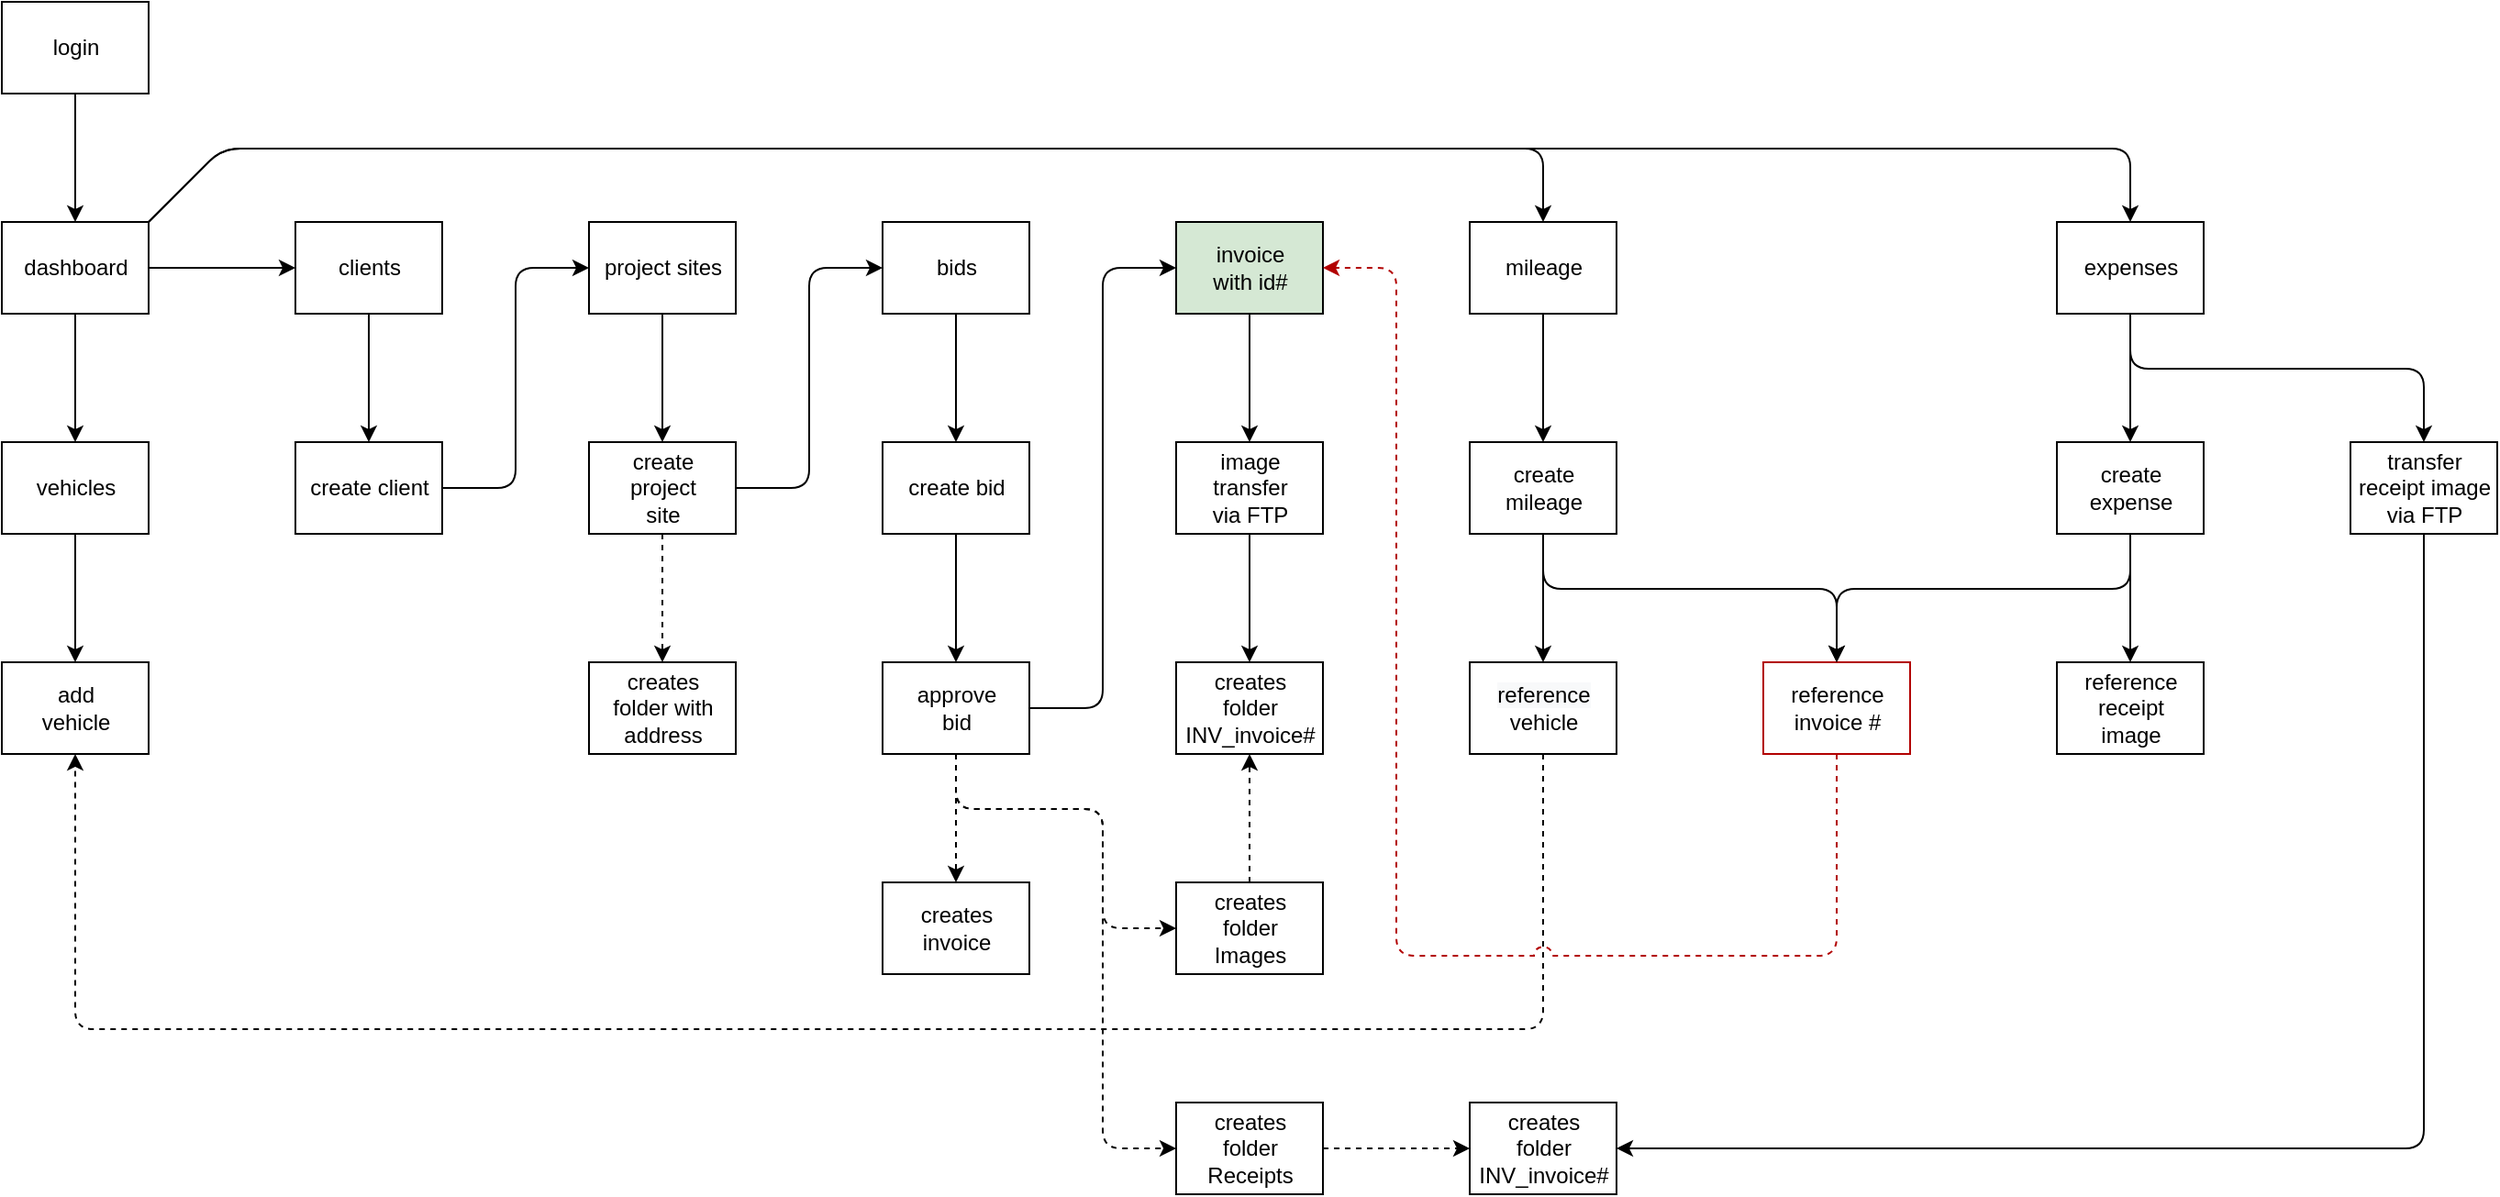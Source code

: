 <mxfile version="13.5.7" type="device"><diagram id="7cex-HDrrgR4zFq15llm" name="Page-1"><mxGraphModel dx="1422" dy="1922" grid="1" gridSize="10" guides="1" tooltips="1" connect="1" arrows="1" fold="1" page="1" pageScale="1" pageWidth="850" pageHeight="1100" math="0" shadow="0"><root><mxCell id="0"/><mxCell id="1" parent="0"/><mxCell id="SOvV1ixxqAqrE4NRdIIj-1" value="login" style="html=1;" vertex="1" parent="1"><mxGeometry x="200" y="-80" width="80" height="50" as="geometry"/></mxCell><mxCell id="SOvV1ixxqAqrE4NRdIIj-2" value="dashboard" style="html=1;" vertex="1" parent="1"><mxGeometry x="200" y="40" width="80" height="50" as="geometry"/></mxCell><mxCell id="SOvV1ixxqAqrE4NRdIIj-3" value="clients" style="html=1;" vertex="1" parent="1"><mxGeometry x="360" y="40" width="80" height="50" as="geometry"/></mxCell><mxCell id="SOvV1ixxqAqrE4NRdIIj-4" value="create client" style="html=1;" vertex="1" parent="1"><mxGeometry x="360" y="160" width="80" height="50" as="geometry"/></mxCell><mxCell id="SOvV1ixxqAqrE4NRdIIj-5" value="project sites" style="html=1;" vertex="1" parent="1"><mxGeometry x="520" y="40" width="80" height="50" as="geometry"/></mxCell><mxCell id="SOvV1ixxqAqrE4NRdIIj-6" value="create&lt;br&gt;project&lt;br&gt;site" style="html=1;" vertex="1" parent="1"><mxGeometry x="520" y="160" width="80" height="50" as="geometry"/></mxCell><mxCell id="SOvV1ixxqAqrE4NRdIIj-7" value="bids" style="html=1;" vertex="1" parent="1"><mxGeometry x="680" y="40" width="80" height="50" as="geometry"/></mxCell><mxCell id="SOvV1ixxqAqrE4NRdIIj-8" value="create bid" style="html=1;" vertex="1" parent="1"><mxGeometry x="680" y="160" width="80" height="50" as="geometry"/></mxCell><mxCell id="SOvV1ixxqAqrE4NRdIIj-9" value="" style="endArrow=classic;html=1;exitX=0.5;exitY=1;exitDx=0;exitDy=0;entryX=0.5;entryY=0;entryDx=0;entryDy=0;" edge="1" parent="1" source="SOvV1ixxqAqrE4NRdIIj-1" target="SOvV1ixxqAqrE4NRdIIj-2"><mxGeometry width="50" height="50" relative="1" as="geometry"><mxPoint x="160" y="180" as="sourcePoint"/><mxPoint x="210" y="130" as="targetPoint"/></mxGeometry></mxCell><mxCell id="SOvV1ixxqAqrE4NRdIIj-10" value="" style="endArrow=classic;html=1;exitX=1;exitY=0.5;exitDx=0;exitDy=0;entryX=0;entryY=0.5;entryDx=0;entryDy=0;" edge="1" parent="1" source="SOvV1ixxqAqrE4NRdIIj-2" target="SOvV1ixxqAqrE4NRdIIj-3"><mxGeometry width="50" height="50" relative="1" as="geometry"><mxPoint x="310" y="150" as="sourcePoint"/><mxPoint x="360" y="100" as="targetPoint"/></mxGeometry></mxCell><mxCell id="SOvV1ixxqAqrE4NRdIIj-11" value="" style="endArrow=classic;html=1;exitX=0.5;exitY=1;exitDx=0;exitDy=0;entryX=0.5;entryY=0;entryDx=0;entryDy=0;" edge="1" parent="1" source="SOvV1ixxqAqrE4NRdIIj-3" target="SOvV1ixxqAqrE4NRdIIj-4"><mxGeometry width="50" height="50" relative="1" as="geometry"><mxPoint x="510" y="300" as="sourcePoint"/><mxPoint x="510" y="110" as="targetPoint"/></mxGeometry></mxCell><mxCell id="SOvV1ixxqAqrE4NRdIIj-12" value="" style="endArrow=classic;html=1;exitX=0.5;exitY=1;exitDx=0;exitDy=0;entryX=0.5;entryY=0;entryDx=0;entryDy=0;" edge="1" parent="1" source="SOvV1ixxqAqrE4NRdIIj-5" target="SOvV1ixxqAqrE4NRdIIj-6"><mxGeometry width="50" height="50" relative="1" as="geometry"><mxPoint x="590" y="340" as="sourcePoint"/><mxPoint x="640" y="290" as="targetPoint"/></mxGeometry></mxCell><mxCell id="SOvV1ixxqAqrE4NRdIIj-13" value="" style="endArrow=classic;html=1;exitX=0.5;exitY=1;exitDx=0;exitDy=0;" edge="1" parent="1" source="SOvV1ixxqAqrE4NRdIIj-7" target="SOvV1ixxqAqrE4NRdIIj-8"><mxGeometry width="50" height="50" relative="1" as="geometry"><mxPoint x="710" y="320" as="sourcePoint"/><mxPoint x="760" y="270" as="targetPoint"/></mxGeometry></mxCell><mxCell id="SOvV1ixxqAqrE4NRdIIj-14" value="" style="endArrow=classic;html=1;exitX=1;exitY=0.5;exitDx=0;exitDy=0;entryX=0;entryY=0.5;entryDx=0;entryDy=0;" edge="1" parent="1" source="SOvV1ixxqAqrE4NRdIIj-4" target="SOvV1ixxqAqrE4NRdIIj-5"><mxGeometry width="50" height="50" relative="1" as="geometry"><mxPoint x="460" y="160" as="sourcePoint"/><mxPoint x="510" y="110" as="targetPoint"/><Array as="points"><mxPoint x="480" y="185"/><mxPoint x="480" y="65"/></Array></mxGeometry></mxCell><mxCell id="SOvV1ixxqAqrE4NRdIIj-15" value="" style="endArrow=classic;html=1;exitX=1;exitY=0.5;exitDx=0;exitDy=0;entryX=0;entryY=0.5;entryDx=0;entryDy=0;" edge="1" parent="1" source="SOvV1ixxqAqrE4NRdIIj-6" target="SOvV1ixxqAqrE4NRdIIj-7"><mxGeometry width="50" height="50" relative="1" as="geometry"><mxPoint x="610" y="140" as="sourcePoint"/><mxPoint x="660" y="90" as="targetPoint"/><Array as="points"><mxPoint x="640" y="185"/><mxPoint x="640" y="65"/></Array></mxGeometry></mxCell><mxCell id="SOvV1ixxqAqrE4NRdIIj-16" value="approve&lt;br&gt;bid" style="html=1;" vertex="1" parent="1"><mxGeometry x="680" y="280" width="80" height="50" as="geometry"/></mxCell><mxCell id="SOvV1ixxqAqrE4NRdIIj-17" value="" style="endArrow=classic;html=1;exitX=0.5;exitY=1;exitDx=0;exitDy=0;entryX=0.5;entryY=0;entryDx=0;entryDy=0;" edge="1" parent="1" source="SOvV1ixxqAqrE4NRdIIj-8" target="SOvV1ixxqAqrE4NRdIIj-16"><mxGeometry width="50" height="50" relative="1" as="geometry"><mxPoint x="730" y="430" as="sourcePoint"/><mxPoint x="780" y="380" as="targetPoint"/></mxGeometry></mxCell><mxCell id="SOvV1ixxqAqrE4NRdIIj-19" value="creates&lt;br&gt;folder&lt;br&gt;Receipts" style="html=1;" vertex="1" parent="1"><mxGeometry x="840" y="520" width="80" height="50" as="geometry"/></mxCell><mxCell id="SOvV1ixxqAqrE4NRdIIj-20" value="mileage" style="html=1;" vertex="1" parent="1"><mxGeometry x="1000" y="40" width="80" height="50" as="geometry"/></mxCell><mxCell id="SOvV1ixxqAqrE4NRdIIj-21" value="creates&lt;br&gt;invoice" style="html=1;" vertex="1" parent="1"><mxGeometry x="680" y="400" width="80" height="50" as="geometry"/></mxCell><mxCell id="SOvV1ixxqAqrE4NRdIIj-22" value="invoice&lt;br&gt;with id#" style="html=1;fillColor=#D5E8D4;" vertex="1" parent="1"><mxGeometry x="840" y="40" width="80" height="50" as="geometry"/></mxCell><mxCell id="SOvV1ixxqAqrE4NRdIIj-23" value="&lt;span style=&quot;color: rgb(0 , 0 , 0) ; font-family: &amp;#34;helvetica&amp;#34; ; font-size: 12px ; font-style: normal ; font-weight: 400 ; letter-spacing: normal ; text-align: center ; text-indent: 0px ; text-transform: none ; word-spacing: 0px ; background-color: rgb(248 , 249 , 250) ; display: inline ; float: none&quot;&gt;reference&lt;/span&gt;&lt;br style=&quot;color: rgb(0 , 0 , 0) ; font-family: &amp;#34;helvetica&amp;#34; ; font-size: 12px ; font-style: normal ; font-weight: 400 ; letter-spacing: normal ; text-align: center ; text-indent: 0px ; text-transform: none ; word-spacing: 0px ; background-color: rgb(248 , 249 , 250)&quot;&gt;&lt;font face=&quot;helvetica&quot;&gt;vehicle&lt;/font&gt;" style="html=1;" vertex="1" parent="1"><mxGeometry x="1000" y="280" width="80" height="50" as="geometry"/></mxCell><mxCell id="SOvV1ixxqAqrE4NRdIIj-24" value="creates&lt;br&gt;folder&lt;br&gt;INV_invoice#" style="html=1;" vertex="1" parent="1"><mxGeometry x="840" y="280" width="80" height="50" as="geometry"/></mxCell><mxCell id="SOvV1ixxqAqrE4NRdIIj-25" value="creates&lt;br&gt;folder&lt;br&gt;INV_invoice#" style="html=1;" vertex="1" parent="1"><mxGeometry x="1000" y="520" width="80" height="50" as="geometry"/></mxCell><mxCell id="SOvV1ixxqAqrE4NRdIIj-26" value="expenses" style="html=1;" vertex="1" parent="1"><mxGeometry x="1320" y="40" width="80" height="50" as="geometry"/></mxCell><mxCell id="SOvV1ixxqAqrE4NRdIIj-27" value="create&lt;br&gt;mileage" style="html=1;" vertex="1" parent="1"><mxGeometry x="1000" y="160" width="80" height="50" as="geometry"/></mxCell><mxCell id="SOvV1ixxqAqrE4NRdIIj-28" value="&lt;font color=&quot;#000000&quot;&gt;&lt;span style=&quot;font-family: &amp;#34;helvetica&amp;#34;&quot;&gt;reference&lt;/span&gt;&lt;br style=&quot;font-family: &amp;#34;helvetica&amp;#34;&quot;&gt;&lt;span style=&quot;font-family: &amp;#34;helvetica&amp;#34;&quot;&gt;invoice #&lt;/span&gt;&lt;/font&gt;" style="html=1;fontColor=#ffffff;fillColor=#FFFFFF;strokeColor=#B20000;" vertex="1" parent="1"><mxGeometry x="1160" y="280" width="80" height="50" as="geometry"/></mxCell><mxCell id="SOvV1ixxqAqrE4NRdIIj-29" value="create&lt;br&gt;expense" style="html=1;" vertex="1" parent="1"><mxGeometry x="1320" y="160" width="80" height="50" as="geometry"/></mxCell><mxCell id="SOvV1ixxqAqrE4NRdIIj-31" value="creates&lt;br&gt;folder&lt;br&gt;Images" style="html=1;" vertex="1" parent="1"><mxGeometry x="840" y="400" width="80" height="50" as="geometry"/></mxCell><mxCell id="SOvV1ixxqAqrE4NRdIIj-33" value="creates&lt;br&gt;folder with&lt;br&gt;address" style="html=1;" vertex="1" parent="1"><mxGeometry x="520" y="280" width="80" height="50" as="geometry"/></mxCell><mxCell id="SOvV1ixxqAqrE4NRdIIj-41" value="" style="endArrow=classic;html=1;exitX=1;exitY=0.5;exitDx=0;exitDy=0;entryX=0;entryY=0.5;entryDx=0;entryDy=0;" edge="1" parent="1" source="SOvV1ixxqAqrE4NRdIIj-16" target="SOvV1ixxqAqrE4NRdIIj-22"><mxGeometry width="50" height="50" relative="1" as="geometry"><mxPoint x="850" y="200" as="sourcePoint"/><mxPoint x="900" y="150" as="targetPoint"/><Array as="points"><mxPoint x="800" y="305"/><mxPoint x="800" y="65"/></Array></mxGeometry></mxCell><mxCell id="SOvV1ixxqAqrE4NRdIIj-45" value="" style="endArrow=classic;html=1;exitX=0.5;exitY=1;exitDx=0;exitDy=0;entryX=0.5;entryY=0;entryDx=0;entryDy=0;" edge="1" parent="1" source="SOvV1ixxqAqrE4NRdIIj-20" target="SOvV1ixxqAqrE4NRdIIj-27"><mxGeometry width="50" height="50" relative="1" as="geometry"><mxPoint x="940" y="140" as="sourcePoint"/><mxPoint x="990" y="90" as="targetPoint"/></mxGeometry></mxCell><mxCell id="SOvV1ixxqAqrE4NRdIIj-46" value="" style="endArrow=classic;html=1;entryX=0.5;entryY=0;entryDx=0;entryDy=0;exitX=0.5;exitY=1;exitDx=0;exitDy=0;" edge="1" parent="1" source="SOvV1ixxqAqrE4NRdIIj-27" target="SOvV1ixxqAqrE4NRdIIj-23"><mxGeometry width="50" height="50" relative="1" as="geometry"><mxPoint x="910" y="290" as="sourcePoint"/><mxPoint x="960" y="240" as="targetPoint"/></mxGeometry></mxCell><mxCell id="SOvV1ixxqAqrE4NRdIIj-47" value="add&lt;br&gt;vehicle" style="html=1;" vertex="1" parent="1"><mxGeometry x="200" y="280" width="80" height="50" as="geometry"/></mxCell><mxCell id="SOvV1ixxqAqrE4NRdIIj-48" value="vehicles" style="html=1;" vertex="1" parent="1"><mxGeometry x="200" y="160" width="80" height="50" as="geometry"/></mxCell><mxCell id="SOvV1ixxqAqrE4NRdIIj-49" value="" style="endArrow=classic;html=1;exitX=0.5;exitY=1;exitDx=0;exitDy=0;entryX=0.5;entryY=0;entryDx=0;entryDy=0;" edge="1" parent="1" source="SOvV1ixxqAqrE4NRdIIj-27" target="SOvV1ixxqAqrE4NRdIIj-28"><mxGeometry width="50" height="50" relative="1" as="geometry"><mxPoint x="1100" y="260" as="sourcePoint"/><mxPoint x="1150" y="210" as="targetPoint"/><Array as="points"><mxPoint x="1040" y="240"/><mxPoint x="1200" y="240"/></Array></mxGeometry></mxCell><mxCell id="SOvV1ixxqAqrE4NRdIIj-50" value="" style="endArrow=classic;html=1;exitX=0.5;exitY=1;exitDx=0;exitDy=0;entryX=0.5;entryY=0;entryDx=0;entryDy=0;" edge="1" parent="1" source="SOvV1ixxqAqrE4NRdIIj-48" target="SOvV1ixxqAqrE4NRdIIj-47"><mxGeometry width="50" height="50" relative="1" as="geometry"><mxPoint x="270" y="160" as="sourcePoint"/><mxPoint x="320" y="110" as="targetPoint"/></mxGeometry></mxCell><mxCell id="SOvV1ixxqAqrE4NRdIIj-51" value="" style="endArrow=classic;html=1;exitX=0.5;exitY=1;exitDx=0;exitDy=0;entryX=0.5;entryY=0;entryDx=0;entryDy=0;" edge="1" parent="1" source="SOvV1ixxqAqrE4NRdIIj-2" target="SOvV1ixxqAqrE4NRdIIj-48"><mxGeometry width="50" height="50" relative="1" as="geometry"><mxPoint x="180" y="160" as="sourcePoint"/><mxPoint x="230" y="110" as="targetPoint"/></mxGeometry></mxCell><mxCell id="SOvV1ixxqAqrE4NRdIIj-52" value="image&lt;br&gt;transfer&lt;br&gt;via FTP" style="html=1;" vertex="1" parent="1"><mxGeometry x="840" y="160" width="80" height="50" as="geometry"/></mxCell><mxCell id="SOvV1ixxqAqrE4NRdIIj-53" value="" style="endArrow=classic;html=1;exitX=0.5;exitY=1;exitDx=0;exitDy=0;entryX=0.5;entryY=0;entryDx=0;entryDy=0;" edge="1" parent="1" source="SOvV1ixxqAqrE4NRdIIj-22" target="SOvV1ixxqAqrE4NRdIIj-52"><mxGeometry width="50" height="50" relative="1" as="geometry"><mxPoint x="1030" y="140" as="sourcePoint"/><mxPoint x="1080" y="90" as="targetPoint"/></mxGeometry></mxCell><mxCell id="SOvV1ixxqAqrE4NRdIIj-54" value="" style="endArrow=classic;html=1;exitX=0.5;exitY=1;exitDx=0;exitDy=0;entryX=0.5;entryY=0;entryDx=0;entryDy=0;" edge="1" parent="1" source="SOvV1ixxqAqrE4NRdIIj-26" target="SOvV1ixxqAqrE4NRdIIj-29"><mxGeometry width="50" height="50" relative="1" as="geometry"><mxPoint x="1200" y="50" as="sourcePoint"/><mxPoint x="1320" y="130" as="targetPoint"/></mxGeometry></mxCell><mxCell id="SOvV1ixxqAqrE4NRdIIj-55" value="reference&lt;br&gt;receipt&lt;br&gt;image" style="html=1;" vertex="1" parent="1"><mxGeometry x="1320" y="280" width="80" height="50" as="geometry"/></mxCell><mxCell id="SOvV1ixxqAqrE4NRdIIj-56" value="transfer&lt;br&gt;receipt image&lt;br&gt;via FTP" style="html=1;" vertex="1" parent="1"><mxGeometry x="1480" y="160" width="80" height="50" as="geometry"/></mxCell><mxCell id="SOvV1ixxqAqrE4NRdIIj-59" value="" style="endArrow=classic;html=1;exitX=0.5;exitY=1;exitDx=0;exitDy=0;entryX=0.5;entryY=0;entryDx=0;entryDy=0;" edge="1" parent="1" source="SOvV1ixxqAqrE4NRdIIj-29" target="SOvV1ixxqAqrE4NRdIIj-55"><mxGeometry width="50" height="50" relative="1" as="geometry"><mxPoint x="1480" y="170" as="sourcePoint"/><mxPoint x="1530" y="120" as="targetPoint"/></mxGeometry></mxCell><mxCell id="SOvV1ixxqAqrE4NRdIIj-61" value="" style="endArrow=classic;html=1;exitX=0.5;exitY=1;exitDx=0;exitDy=0;entryX=0.5;entryY=0;entryDx=0;entryDy=0;" edge="1" parent="1" source="SOvV1ixxqAqrE4NRdIIj-29" target="SOvV1ixxqAqrE4NRdIIj-28"><mxGeometry width="50" height="50" relative="1" as="geometry"><mxPoint x="1600" y="210" as="sourcePoint"/><mxPoint x="1520" y="280" as="targetPoint"/><Array as="points"><mxPoint x="1360" y="240"/><mxPoint x="1200" y="240"/></Array></mxGeometry></mxCell><mxCell id="SOvV1ixxqAqrE4NRdIIj-62" value="" style="endArrow=classic;html=1;entryX=0.5;entryY=0;entryDx=0;entryDy=0;" edge="1" parent="1" target="SOvV1ixxqAqrE4NRdIIj-56"><mxGeometry width="50" height="50" relative="1" as="geometry"><mxPoint x="1360" y="90" as="sourcePoint"/><mxPoint x="1540" y="30" as="targetPoint"/><Array as="points"><mxPoint x="1360" y="120"/><mxPoint x="1520" y="120"/></Array></mxGeometry></mxCell><mxCell id="SOvV1ixxqAqrE4NRdIIj-71" value="" style="endArrow=classic;html=1;exitX=0.5;exitY=1;exitDx=0;exitDy=0;entryX=0.5;entryY=0;entryDx=0;entryDy=0;dashed=1;" edge="1" parent="1" source="SOvV1ixxqAqrE4NRdIIj-6" target="SOvV1ixxqAqrE4NRdIIj-33"><mxGeometry width="50" height="50" relative="1" as="geometry"><mxPoint x="600" y="280" as="sourcePoint"/><mxPoint x="650" y="230" as="targetPoint"/></mxGeometry></mxCell><mxCell id="SOvV1ixxqAqrE4NRdIIj-72" value="" style="endArrow=classic;html=1;dashed=1;exitX=0.5;exitY=1;exitDx=0;exitDy=0;entryX=0.5;entryY=0;entryDx=0;entryDy=0;" edge="1" parent="1" source="SOvV1ixxqAqrE4NRdIIj-16" target="SOvV1ixxqAqrE4NRdIIj-21"><mxGeometry width="50" height="50" relative="1" as="geometry"><mxPoint x="780" y="390" as="sourcePoint"/><mxPoint x="830" y="340" as="targetPoint"/></mxGeometry></mxCell><mxCell id="SOvV1ixxqAqrE4NRdIIj-73" value="" style="endArrow=classic;html=1;dashed=1;exitX=0.5;exitY=0;exitDx=0;exitDy=0;entryX=0.5;entryY=1;entryDx=0;entryDy=0;" edge="1" parent="1" source="SOvV1ixxqAqrE4NRdIIj-31" target="SOvV1ixxqAqrE4NRdIIj-24"><mxGeometry width="50" height="50" relative="1" as="geometry"><mxPoint x="970" y="420" as="sourcePoint"/><mxPoint x="1020" y="370" as="targetPoint"/></mxGeometry></mxCell><mxCell id="SOvV1ixxqAqrE4NRdIIj-74" value="" style="endArrow=classic;html=1;dashed=1;entryX=0;entryY=0.5;entryDx=0;entryDy=0;" edge="1" parent="1" target="SOvV1ixxqAqrE4NRdIIj-31"><mxGeometry width="50" height="50" relative="1" as="geometry"><mxPoint x="720" y="330" as="sourcePoint"/><mxPoint x="850" y="330" as="targetPoint"/><Array as="points"><mxPoint x="720" y="360"/><mxPoint x="800" y="360"/><mxPoint x="800" y="425"/></Array></mxGeometry></mxCell><mxCell id="SOvV1ixxqAqrE4NRdIIj-75" value="" style="endArrow=classic;html=1;dashed=1;exitX=0.5;exitY=1;exitDx=0;exitDy=0;entryX=0;entryY=0.5;entryDx=0;entryDy=0;" edge="1" parent="1" source="SOvV1ixxqAqrE4NRdIIj-16" target="SOvV1ixxqAqrE4NRdIIj-19"><mxGeometry width="50" height="50" relative="1" as="geometry"><mxPoint x="1010" y="460" as="sourcePoint"/><mxPoint x="1060" y="410" as="targetPoint"/><Array as="points"><mxPoint x="720" y="360"/><mxPoint x="800" y="360"/><mxPoint x="800" y="545"/></Array></mxGeometry></mxCell><mxCell id="SOvV1ixxqAqrE4NRdIIj-76" value="" style="endArrow=classic;html=1;dashed=1;exitX=1;exitY=0.5;exitDx=0;exitDy=0;entryX=0;entryY=0.5;entryDx=0;entryDy=0;" edge="1" parent="1" source="SOvV1ixxqAqrE4NRdIIj-19" target="SOvV1ixxqAqrE4NRdIIj-25"><mxGeometry width="50" height="50" relative="1" as="geometry"><mxPoint x="1040" y="490" as="sourcePoint"/><mxPoint x="1090" y="440" as="targetPoint"/></mxGeometry></mxCell><mxCell id="SOvV1ixxqAqrE4NRdIIj-78" value="" style="endArrow=classic;html=1;exitX=0.5;exitY=1;exitDx=0;exitDy=0;entryX=0.5;entryY=0;entryDx=0;entryDy=0;" edge="1" parent="1" source="SOvV1ixxqAqrE4NRdIIj-52" target="SOvV1ixxqAqrE4NRdIIj-24"><mxGeometry width="50" height="50" relative="1" as="geometry"><mxPoint x="950" y="260" as="sourcePoint"/><mxPoint x="1000" y="210" as="targetPoint"/></mxGeometry></mxCell><mxCell id="SOvV1ixxqAqrE4NRdIIj-81" value="" style="endArrow=classic;html=1;exitX=0.5;exitY=1;exitDx=0;exitDy=0;entryX=1;entryY=0.5;entryDx=0;entryDy=0;" edge="1" parent="1" source="SOvV1ixxqAqrE4NRdIIj-56" target="SOvV1ixxqAqrE4NRdIIj-25"><mxGeometry width="50" height="50" relative="1" as="geometry"><mxPoint x="1520" y="390" as="sourcePoint"/><mxPoint x="1570" y="340" as="targetPoint"/><Array as="points"><mxPoint x="1520" y="545"/></Array></mxGeometry></mxCell><mxCell id="SOvV1ixxqAqrE4NRdIIj-82" value="" style="endArrow=classic;html=1;entryX=0.5;entryY=0;entryDx=0;entryDy=0;exitX=1;exitY=0;exitDx=0;exitDy=0;" edge="1" parent="1" source="SOvV1ixxqAqrE4NRdIIj-2" target="SOvV1ixxqAqrE4NRdIIj-20"><mxGeometry width="50" height="50" relative="1" as="geometry"><mxPoint x="790" y="-10" as="sourcePoint"/><mxPoint x="840" y="-60" as="targetPoint"/><Array as="points"><mxPoint x="320"/><mxPoint x="1040"/></Array></mxGeometry></mxCell><mxCell id="SOvV1ixxqAqrE4NRdIIj-83" value="" style="endArrow=classic;html=1;entryX=0.5;entryY=0;entryDx=0;entryDy=0;exitX=1;exitY=0;exitDx=0;exitDy=0;" edge="1" parent="1" source="SOvV1ixxqAqrE4NRdIIj-2" target="SOvV1ixxqAqrE4NRdIIj-26"><mxGeometry width="50" height="50" relative="1" as="geometry"><mxPoint x="1040" y="-10" as="sourcePoint"/><mxPoint x="1090" y="-60" as="targetPoint"/><Array as="points"><mxPoint x="320"/><mxPoint x="1360"/></Array></mxGeometry></mxCell><mxCell id="SOvV1ixxqAqrE4NRdIIj-84" value="" style="endArrow=classic;html=1;exitX=0.5;exitY=1;exitDx=0;exitDy=0;entryX=0.5;entryY=1;entryDx=0;entryDy=0;dashed=1;" edge="1" parent="1" source="SOvV1ixxqAqrE4NRdIIj-23" target="SOvV1ixxqAqrE4NRdIIj-47"><mxGeometry width="50" height="50" relative="1" as="geometry"><mxPoint x="1060" y="450" as="sourcePoint"/><mxPoint x="1110" y="400" as="targetPoint"/><Array as="points"><mxPoint x="1040" y="480"/><mxPoint x="240" y="480"/></Array></mxGeometry></mxCell><mxCell id="SOvV1ixxqAqrE4NRdIIj-85" value="" style="endArrow=classic;html=1;dashed=1;exitX=0.5;exitY=1;exitDx=0;exitDy=0;entryX=1;entryY=0.5;entryDx=0;entryDy=0;jumpStyle=arc;jumpSize=10;fillColor=#e51400;strokeColor=#B20000;" edge="1" parent="1" source="SOvV1ixxqAqrE4NRdIIj-28" target="SOvV1ixxqAqrE4NRdIIj-22"><mxGeometry width="50" height="50" relative="1" as="geometry"><mxPoint x="1190" y="440" as="sourcePoint"/><mxPoint x="1240" y="390" as="targetPoint"/><Array as="points"><mxPoint x="1200" y="440"/><mxPoint x="960" y="440"/><mxPoint x="960" y="65"/></Array></mxGeometry></mxCell></root></mxGraphModel></diagram></mxfile>